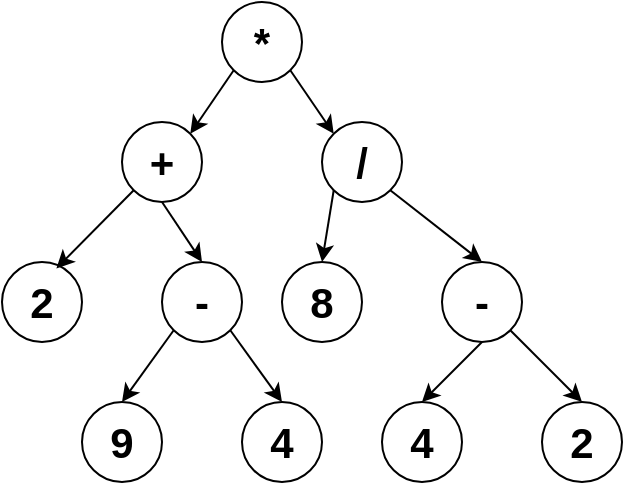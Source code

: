 <mxfile version="24.2.5" type="device">
  <diagram name="Page-1" id="dNFfz3cEH-tfwZtjA7qN">
    <mxGraphModel dx="1050" dy="621" grid="1" gridSize="10" guides="1" tooltips="1" connect="1" arrows="1" fold="1" page="1" pageScale="1" pageWidth="1019" pageHeight="1320" math="0" shadow="0">
      <root>
        <mxCell id="0" />
        <mxCell id="1" parent="0" />
        <mxCell id="Uut5k0tsQ1W8NiOQwjTd-15" style="rounded=0;orthogonalLoop=1;jettySize=auto;html=1;exitX=0;exitY=1;exitDx=0;exitDy=0;entryX=1;entryY=0;entryDx=0;entryDy=0;" edge="1" parent="1" source="Uut5k0tsQ1W8NiOQwjTd-2" target="Uut5k0tsQ1W8NiOQwjTd-3">
          <mxGeometry relative="1" as="geometry" />
        </mxCell>
        <mxCell id="Uut5k0tsQ1W8NiOQwjTd-16" style="rounded=0;orthogonalLoop=1;jettySize=auto;html=1;exitX=1;exitY=1;exitDx=0;exitDy=0;entryX=0;entryY=0;entryDx=0;entryDy=0;" edge="1" parent="1" source="Uut5k0tsQ1W8NiOQwjTd-2" target="Uut5k0tsQ1W8NiOQwjTd-4">
          <mxGeometry relative="1" as="geometry" />
        </mxCell>
        <mxCell id="Uut5k0tsQ1W8NiOQwjTd-2" value="&lt;b&gt;&lt;font style=&quot;font-size: 21px;&quot;&gt;*&lt;/font&gt;&lt;/b&gt;" style="ellipse;whiteSpace=wrap;html=1;aspect=fixed;" vertex="1" parent="1">
          <mxGeometry x="380" y="110" width="40" height="40" as="geometry" />
        </mxCell>
        <mxCell id="Uut5k0tsQ1W8NiOQwjTd-18" style="rounded=0;orthogonalLoop=1;jettySize=auto;html=1;exitX=0.5;exitY=1;exitDx=0;exitDy=0;entryX=0.5;entryY=0;entryDx=0;entryDy=0;" edge="1" parent="1" source="Uut5k0tsQ1W8NiOQwjTd-3" target="Uut5k0tsQ1W8NiOQwjTd-6">
          <mxGeometry relative="1" as="geometry" />
        </mxCell>
        <mxCell id="Uut5k0tsQ1W8NiOQwjTd-3" value="&lt;b&gt;&lt;font style=&quot;font-size: 21px;&quot;&gt;+&lt;/font&gt;&lt;/b&gt;" style="ellipse;whiteSpace=wrap;html=1;aspect=fixed;" vertex="1" parent="1">
          <mxGeometry x="330" y="170" width="40" height="40" as="geometry" />
        </mxCell>
        <mxCell id="Uut5k0tsQ1W8NiOQwjTd-21" style="rounded=0;orthogonalLoop=1;jettySize=auto;html=1;exitX=0;exitY=1;exitDx=0;exitDy=0;entryX=0.5;entryY=0;entryDx=0;entryDy=0;" edge="1" parent="1" source="Uut5k0tsQ1W8NiOQwjTd-4" target="Uut5k0tsQ1W8NiOQwjTd-9">
          <mxGeometry relative="1" as="geometry" />
        </mxCell>
        <mxCell id="Uut5k0tsQ1W8NiOQwjTd-24" style="rounded=0;orthogonalLoop=1;jettySize=auto;html=1;exitX=1;exitY=1;exitDx=0;exitDy=0;entryX=0.5;entryY=0;entryDx=0;entryDy=0;" edge="1" parent="1" source="Uut5k0tsQ1W8NiOQwjTd-4" target="Uut5k0tsQ1W8NiOQwjTd-10">
          <mxGeometry relative="1" as="geometry" />
        </mxCell>
        <mxCell id="Uut5k0tsQ1W8NiOQwjTd-4" value="&lt;b&gt;&lt;font style=&quot;font-size: 21px;&quot;&gt;/&lt;/font&gt;&lt;/b&gt;" style="ellipse;whiteSpace=wrap;html=1;aspect=fixed;" vertex="1" parent="1">
          <mxGeometry x="430" y="170" width="40" height="40" as="geometry" />
        </mxCell>
        <mxCell id="Uut5k0tsQ1W8NiOQwjTd-5" value="&lt;b&gt;&lt;font style=&quot;font-size: 21px;&quot;&gt;2&lt;/font&gt;&lt;/b&gt;" style="ellipse;whiteSpace=wrap;html=1;aspect=fixed;" vertex="1" parent="1">
          <mxGeometry x="270" y="240" width="40" height="40" as="geometry" />
        </mxCell>
        <mxCell id="Uut5k0tsQ1W8NiOQwjTd-19" style="rounded=0;orthogonalLoop=1;jettySize=auto;html=1;exitX=0;exitY=1;exitDx=0;exitDy=0;entryX=0.5;entryY=0;entryDx=0;entryDy=0;" edge="1" parent="1" source="Uut5k0tsQ1W8NiOQwjTd-6" target="Uut5k0tsQ1W8NiOQwjTd-7">
          <mxGeometry relative="1" as="geometry" />
        </mxCell>
        <mxCell id="Uut5k0tsQ1W8NiOQwjTd-20" style="rounded=0;orthogonalLoop=1;jettySize=auto;html=1;exitX=1;exitY=1;exitDx=0;exitDy=0;entryX=0.5;entryY=0;entryDx=0;entryDy=0;" edge="1" parent="1" source="Uut5k0tsQ1W8NiOQwjTd-6" target="Uut5k0tsQ1W8NiOQwjTd-8">
          <mxGeometry relative="1" as="geometry" />
        </mxCell>
        <mxCell id="Uut5k0tsQ1W8NiOQwjTd-6" value="&lt;b&gt;&lt;font style=&quot;font-size: 21px;&quot;&gt;-&lt;/font&gt;&lt;/b&gt;" style="ellipse;whiteSpace=wrap;html=1;aspect=fixed;" vertex="1" parent="1">
          <mxGeometry x="350" y="240" width="40" height="40" as="geometry" />
        </mxCell>
        <mxCell id="Uut5k0tsQ1W8NiOQwjTd-7" value="&lt;b&gt;&lt;font style=&quot;font-size: 21px;&quot;&gt;9&lt;/font&gt;&lt;/b&gt;" style="ellipse;whiteSpace=wrap;html=1;aspect=fixed;" vertex="1" parent="1">
          <mxGeometry x="310" y="310" width="40" height="40" as="geometry" />
        </mxCell>
        <mxCell id="Uut5k0tsQ1W8NiOQwjTd-8" value="&lt;b&gt;&lt;font style=&quot;font-size: 21px;&quot;&gt;4&lt;/font&gt;&lt;/b&gt;" style="ellipse;whiteSpace=wrap;html=1;aspect=fixed;" vertex="1" parent="1">
          <mxGeometry x="390" y="310" width="40" height="40" as="geometry" />
        </mxCell>
        <mxCell id="Uut5k0tsQ1W8NiOQwjTd-9" value="&lt;b&gt;&lt;font style=&quot;font-size: 21px;&quot;&gt;8&lt;/font&gt;&lt;/b&gt;" style="ellipse;whiteSpace=wrap;html=1;aspect=fixed;" vertex="1" parent="1">
          <mxGeometry x="410" y="240" width="40" height="40" as="geometry" />
        </mxCell>
        <mxCell id="Uut5k0tsQ1W8NiOQwjTd-25" style="rounded=0;orthogonalLoop=1;jettySize=auto;html=1;exitX=0.5;exitY=1;exitDx=0;exitDy=0;entryX=0.5;entryY=0;entryDx=0;entryDy=0;" edge="1" parent="1" source="Uut5k0tsQ1W8NiOQwjTd-10" target="Uut5k0tsQ1W8NiOQwjTd-11">
          <mxGeometry relative="1" as="geometry" />
        </mxCell>
        <mxCell id="Uut5k0tsQ1W8NiOQwjTd-26" style="rounded=0;orthogonalLoop=1;jettySize=auto;html=1;exitX=1;exitY=1;exitDx=0;exitDy=0;entryX=0.5;entryY=0;entryDx=0;entryDy=0;" edge="1" parent="1" source="Uut5k0tsQ1W8NiOQwjTd-10" target="Uut5k0tsQ1W8NiOQwjTd-14">
          <mxGeometry relative="1" as="geometry" />
        </mxCell>
        <mxCell id="Uut5k0tsQ1W8NiOQwjTd-10" value="&lt;b&gt;&lt;font style=&quot;font-size: 21px;&quot;&gt;-&lt;/font&gt;&lt;/b&gt;" style="ellipse;whiteSpace=wrap;html=1;aspect=fixed;" vertex="1" parent="1">
          <mxGeometry x="490" y="240" width="40" height="40" as="geometry" />
        </mxCell>
        <mxCell id="Uut5k0tsQ1W8NiOQwjTd-11" value="&lt;b&gt;&lt;font style=&quot;font-size: 21px;&quot;&gt;4&lt;/font&gt;&lt;/b&gt;" style="ellipse;whiteSpace=wrap;html=1;aspect=fixed;" vertex="1" parent="1">
          <mxGeometry x="460" y="310" width="40" height="40" as="geometry" />
        </mxCell>
        <mxCell id="Uut5k0tsQ1W8NiOQwjTd-14" value="&lt;b&gt;&lt;font style=&quot;font-size: 21px;&quot;&gt;2&lt;/font&gt;&lt;/b&gt;" style="ellipse;whiteSpace=wrap;html=1;aspect=fixed;" vertex="1" parent="1">
          <mxGeometry x="540" y="310" width="40" height="40" as="geometry" />
        </mxCell>
        <mxCell id="Uut5k0tsQ1W8NiOQwjTd-17" style="rounded=0;orthogonalLoop=1;jettySize=auto;html=1;exitX=0;exitY=1;exitDx=0;exitDy=0;entryX=0.68;entryY=0.08;entryDx=0;entryDy=0;entryPerimeter=0;" edge="1" parent="1" source="Uut5k0tsQ1W8NiOQwjTd-3" target="Uut5k0tsQ1W8NiOQwjTd-5">
          <mxGeometry relative="1" as="geometry" />
        </mxCell>
      </root>
    </mxGraphModel>
  </diagram>
</mxfile>
